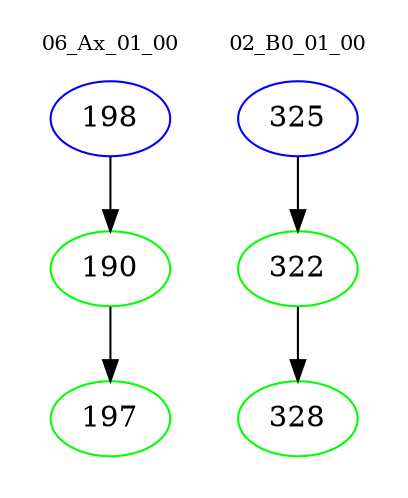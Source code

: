 digraph{
subgraph cluster_0 {
color = white
label = "06_Ax_01_00";
fontsize=10;
T0_198 [label="198", color="blue"]
T0_198 -> T0_190 [color="black"]
T0_190 [label="190", color="green"]
T0_190 -> T0_197 [color="black"]
T0_197 [label="197", color="green"]
}
subgraph cluster_1 {
color = white
label = "02_B0_01_00";
fontsize=10;
T1_325 [label="325", color="blue"]
T1_325 -> T1_322 [color="black"]
T1_322 [label="322", color="green"]
T1_322 -> T1_328 [color="black"]
T1_328 [label="328", color="green"]
}
}

